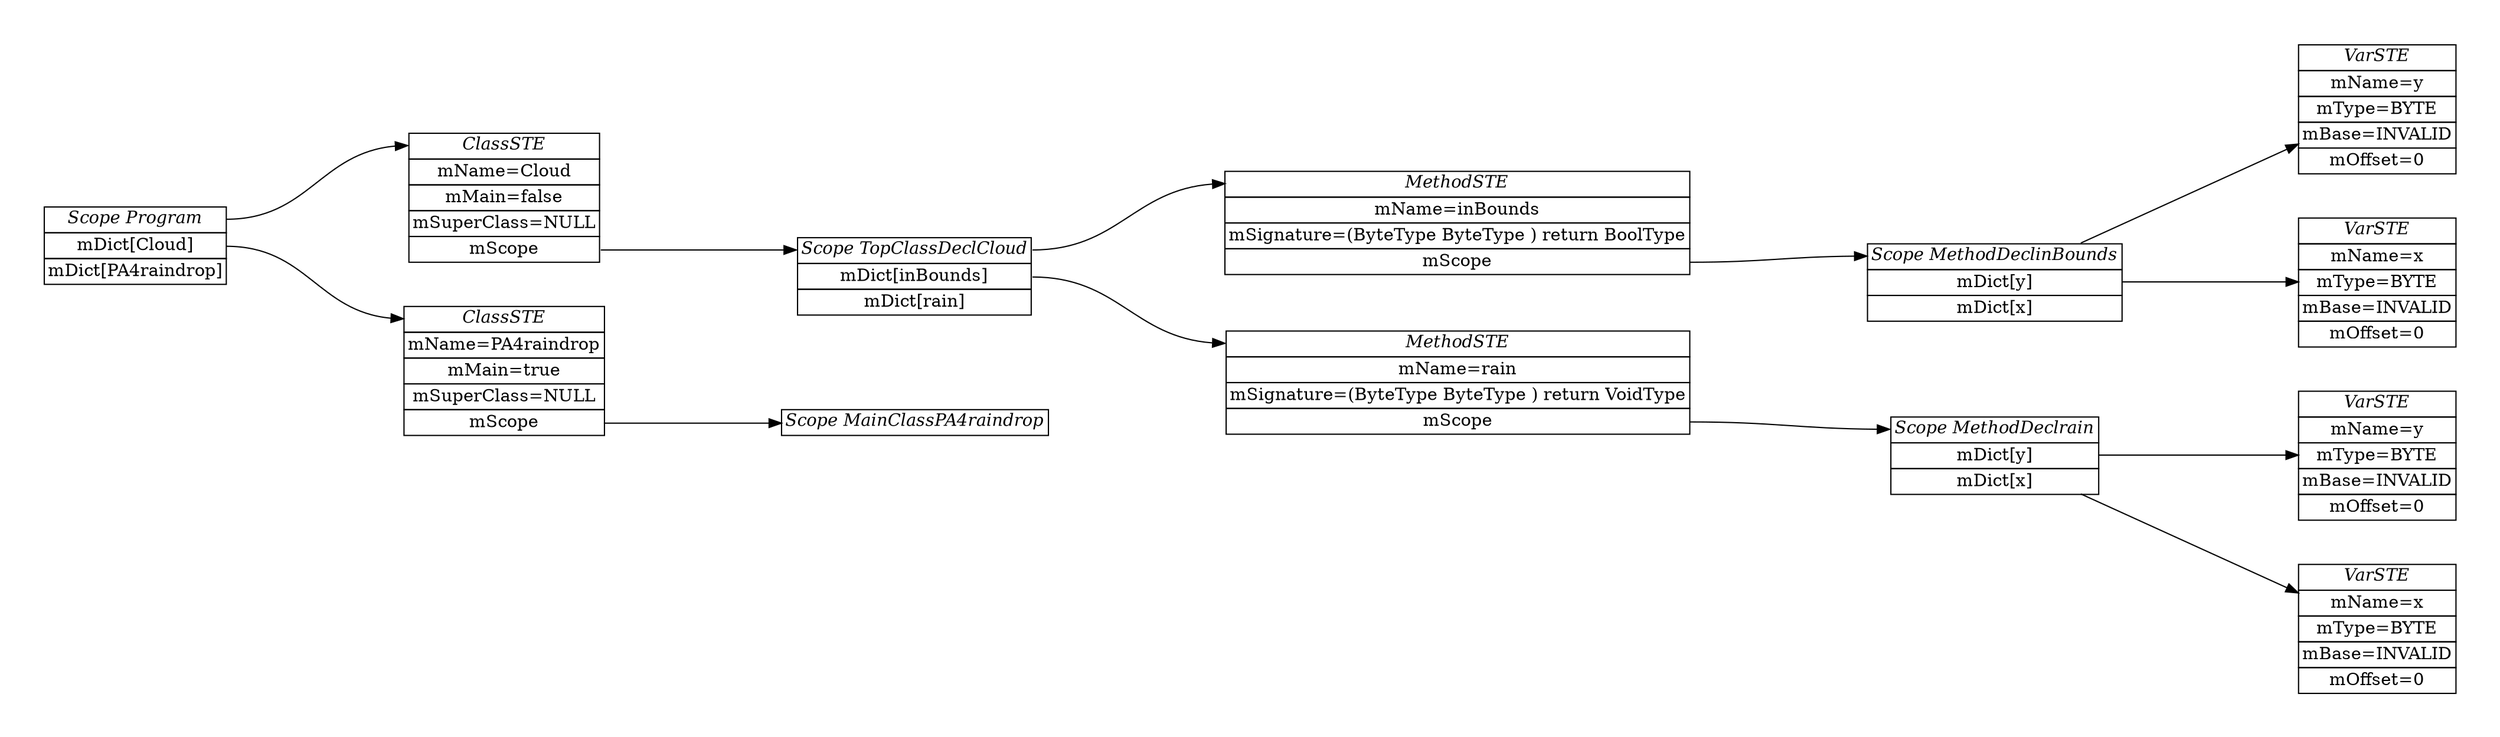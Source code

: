 digraph ASTGraph {
	graph [pad="0.5", nodesep="0.5", ranksep="2"];
	node [shape=plain]
	rankdir=LR;
MethodDeclinBounds [ label=<
<table border="0" cellborder="1" cellspacing="0">
	<tr><td port="MethodDeclinBounds0"><i>Scope MethodDeclinBounds</i></td></tr>
	<tr><td port="MethodDeclinBounds1">mDict[y]</td></tr>
	<tr><td port="MethodDeclinBounds2">mDict[x]</td></tr>
</table>>];

0 [ label=<
<table border="0" cellborder="1" cellspacing="0">
	<tr><td port="0"><i>VarSTE</i></td></tr>
	<tr><td>mName=y</td></tr>
	<tr><td>mType=BYTE</td></tr>
	<tr><td>mBase=INVALID</td></tr>
	<tr><td>mOffset=0</td></tr>
</table>>];
MethodDeclinBounds:1 -> 0:1;

1 [ label=<
<table border="0" cellborder="1" cellspacing="0">
	<tr><td port="1"><i>VarSTE</i></td></tr>
	<tr><td>mName=x</td></tr>
	<tr><td>mType=BYTE</td></tr>
	<tr><td>mBase=INVALID</td></tr>
	<tr><td>mOffset=0</td></tr>
</table>>];
MethodDeclinBounds:2 -> 1:2;
MethodDeclrain [ label=<
<table border="0" cellborder="1" cellspacing="0">
	<tr><td port="MethodDeclrain0"><i>Scope MethodDeclrain</i></td></tr>
	<tr><td port="MethodDeclrain1">mDict[y]</td></tr>
	<tr><td port="MethodDeclrain2">mDict[x]</td></tr>
</table>>];

2 [ label=<
<table border="0" cellborder="1" cellspacing="0">
	<tr><td port="2"><i>VarSTE</i></td></tr>
	<tr><td>mName=y</td></tr>
	<tr><td>mType=BYTE</td></tr>
	<tr><td>mBase=INVALID</td></tr>
	<tr><td>mOffset=0</td></tr>
</table>>];
MethodDeclrain:3 -> 2:3;

3 [ label=<
<table border="0" cellborder="1" cellspacing="0">
	<tr><td port="3"><i>VarSTE</i></td></tr>
	<tr><td>mName=x</td></tr>
	<tr><td>mType=BYTE</td></tr>
	<tr><td>mBase=INVALID</td></tr>
	<tr><td>mOffset=0</td></tr>
</table>>];
MethodDeclrain:4 -> 3:4;
TopClassDeclCloud [ label=<
<table border="0" cellborder="1" cellspacing="0">
	<tr><td port="TopClassDeclCloud0"><i>Scope TopClassDeclCloud</i></td></tr>
	<tr><td port="TopClassDeclCloud1">mDict[inBounds]</td></tr>
	<tr><td port="TopClassDeclCloud2">mDict[rain]</td></tr>
</table>>];

inBounds [ label=<
<table border="0" cellborder="1" cellspacing="0">
	<tr><td port="inBounds0"><i>MethodSTE</i></td></tr>
	<tr><td>mName=inBounds</td></tr>
	<tr><td>mSignature=(ByteType ByteType ) return BoolType</td></tr>
	<tr><td port="4">mScope</td></tr>
</table>>];
TopClassDeclCloud:TopClassDeclCloud0 -> inBounds:inBounds0;
inBounds:4 -> MethodDeclinBounds:MethodDeclinBounds0

rain [ label=<
<table border="0" cellborder="1" cellspacing="0">
	<tr><td port="rain0"><i>MethodSTE</i></td></tr>
	<tr><td>mName=rain</td></tr>
	<tr><td>mSignature=(ByteType ByteType ) return VoidType</td></tr>
	<tr><td port="5">mScope</td></tr>
</table>>];
TopClassDeclCloud:TopClassDeclCloud1 -> rain:rain0;
rain:5 -> MethodDeclrain:MethodDeclrain0
MainClassPA4raindrop [ label=<
<table border="0" cellborder="1" cellspacing="0">
	<tr><td port="MainClassPA4raindrop0"><i>Scope MainClassPA4raindrop</i></td></tr>
</table>>];
Program [ label=<
<table border="0" cellborder="1" cellspacing="0">
	<tr><td port="Program0"><i>Scope Program</i></td></tr>
	<tr><td port="Program1">mDict[Cloud]</td></tr>
	<tr><td port="Program2">mDict[PA4raindrop]</td></tr>
</table>>];
Cloud [ label=<
<table border="0" cellborder="1" cellspacing="0">
	<tr><td port="Cloud0"><i>ClassSTE</i></td></tr>
	<tr><td>mName=Cloud</td></tr>
	<tr><td>mMain=false</td></tr>
	<tr><td>mSuperClass=NULL</td></tr>
	<tr><td port="6">mScope</td></tr>
</table>>];
Program:Program0 -> Cloud:Cloud0;
Cloud:6 -> TopClassDeclCloud:TopClassDeclCloud0
PA4raindrop [ label=<
<table border="0" cellborder="1" cellspacing="0">
	<tr><td port="PA4raindrop1"><i>ClassSTE</i></td></tr>
	<tr><td>mName=PA4raindrop</td></tr>
	<tr><td>mMain=true</td></tr>
	<tr><td>mSuperClass=NULL</td></tr>
	<tr><td port="7">mScope</td></tr>
</table>>];
Program:Program1 -> PA4raindrop:PA4raindrop1;
PA4raindrop:7 -> MainClassPA4raindrop:MainClassPA4raindrop0
}
